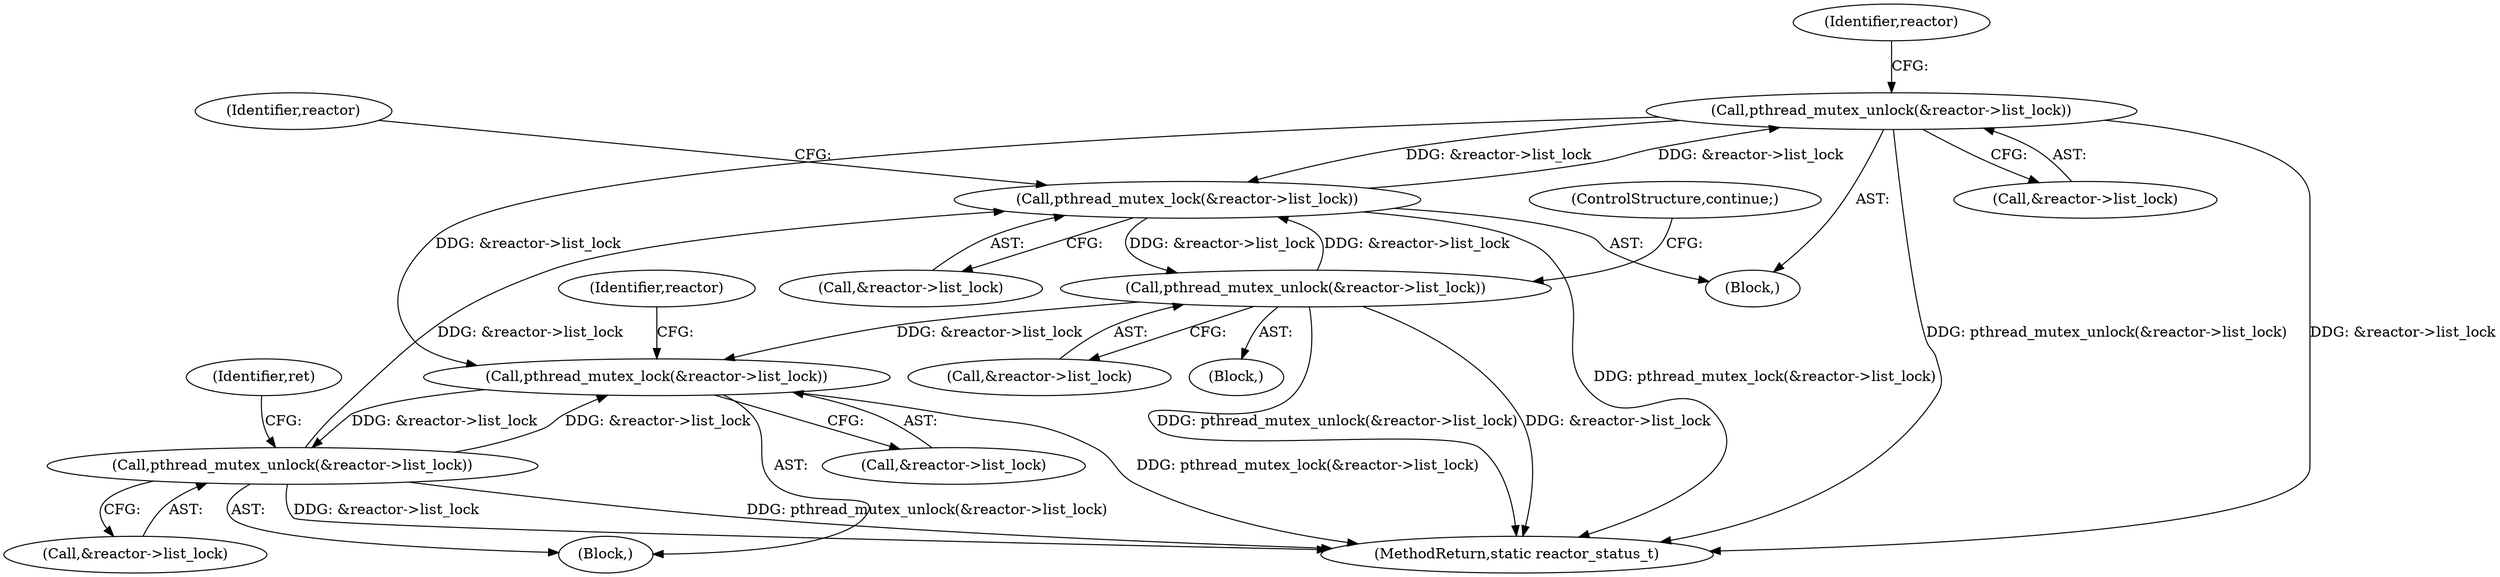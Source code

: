digraph "0_Android_472271b153c5dc53c28beac55480a8d8434b2d5c_59@API" {
"1000259" [label="(Call,pthread_mutex_unlock(&reactor->list_lock))"];
"1000236" [label="(Call,pthread_mutex_lock(&reactor->list_lock))"];
"1000259" [label="(Call,pthread_mutex_unlock(&reactor->list_lock))"];
"1000143" [label="(Call,pthread_mutex_unlock(&reactor->list_lock))"];
"1000134" [label="(Call,pthread_mutex_lock(&reactor->list_lock))"];
"1000248" [label="(Call,pthread_mutex_unlock(&reactor->list_lock))"];
"1000236" [label="(Call,pthread_mutex_lock(&reactor->list_lock))"];
"1000237" [label="(Call,&reactor->list_lock)"];
"1000249" [label="(Call,&reactor->list_lock)"];
"1000253" [label="(ControlStructure,continue;)"];
"1000198" [label="(Block,)"];
"1000134" [label="(Call,pthread_mutex_lock(&reactor->list_lock))"];
"1000244" [label="(Identifier,reactor)"];
"1000135" [label="(Call,&reactor->list_lock)"];
"1000247" [label="(Block,)"];
"1000248" [label="(Call,pthread_mutex_unlock(&reactor->list_lock))"];
"1000260" [label="(Call,&reactor->list_lock)"];
"1000141" [label="(Identifier,reactor)"];
"1000144" [label="(Call,&reactor->list_lock)"];
"1000259" [label="(Call,pthread_mutex_unlock(&reactor->list_lock))"];
"1000133" [label="(Block,)"];
"1000143" [label="(Call,pthread_mutex_unlock(&reactor->list_lock))"];
"1000152" [label="(Identifier,ret)"];
"1000336" [label="(MethodReturn,static reactor_status_t)"];
"1000266" [label="(Identifier,reactor)"];
"1000259" -> "1000198"  [label="AST: "];
"1000259" -> "1000260"  [label="CFG: "];
"1000260" -> "1000259"  [label="AST: "];
"1000266" -> "1000259"  [label="CFG: "];
"1000259" -> "1000336"  [label="DDG: pthread_mutex_unlock(&reactor->list_lock)"];
"1000259" -> "1000336"  [label="DDG: &reactor->list_lock"];
"1000259" -> "1000134"  [label="DDG: &reactor->list_lock"];
"1000259" -> "1000236"  [label="DDG: &reactor->list_lock"];
"1000236" -> "1000259"  [label="DDG: &reactor->list_lock"];
"1000236" -> "1000198"  [label="AST: "];
"1000236" -> "1000237"  [label="CFG: "];
"1000237" -> "1000236"  [label="AST: "];
"1000244" -> "1000236"  [label="CFG: "];
"1000236" -> "1000336"  [label="DDG: pthread_mutex_lock(&reactor->list_lock)"];
"1000143" -> "1000236"  [label="DDG: &reactor->list_lock"];
"1000248" -> "1000236"  [label="DDG: &reactor->list_lock"];
"1000236" -> "1000248"  [label="DDG: &reactor->list_lock"];
"1000143" -> "1000133"  [label="AST: "];
"1000143" -> "1000144"  [label="CFG: "];
"1000144" -> "1000143"  [label="AST: "];
"1000152" -> "1000143"  [label="CFG: "];
"1000143" -> "1000336"  [label="DDG: &reactor->list_lock"];
"1000143" -> "1000336"  [label="DDG: pthread_mutex_unlock(&reactor->list_lock)"];
"1000143" -> "1000134"  [label="DDG: &reactor->list_lock"];
"1000134" -> "1000143"  [label="DDG: &reactor->list_lock"];
"1000134" -> "1000133"  [label="AST: "];
"1000134" -> "1000135"  [label="CFG: "];
"1000135" -> "1000134"  [label="AST: "];
"1000141" -> "1000134"  [label="CFG: "];
"1000134" -> "1000336"  [label="DDG: pthread_mutex_lock(&reactor->list_lock)"];
"1000248" -> "1000134"  [label="DDG: &reactor->list_lock"];
"1000248" -> "1000247"  [label="AST: "];
"1000248" -> "1000249"  [label="CFG: "];
"1000249" -> "1000248"  [label="AST: "];
"1000253" -> "1000248"  [label="CFG: "];
"1000248" -> "1000336"  [label="DDG: pthread_mutex_unlock(&reactor->list_lock)"];
"1000248" -> "1000336"  [label="DDG: &reactor->list_lock"];
}
